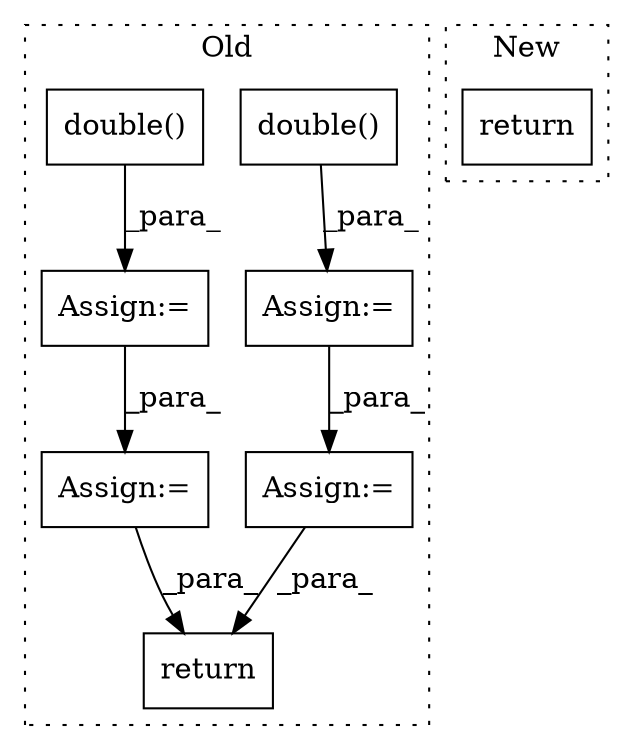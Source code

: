 digraph G {
subgraph cluster0 {
1 [label="double()" a="75" s="11106" l="22" shape="box"];
3 [label="Assign:=" a="68" s="11384" l="3" shape="box"];
4 [label="Assign:=" a="68" s="11300" l="3" shape="box"];
5 [label="return" a="93" s="11580" l="7" shape="box"];
6 [label="Assign:=" a="68" s="11422" l="3" shape="box"];
7 [label="double()" a="75" s="11153" l="22" shape="box"];
8 [label="Assign:=" a="68" s="11342" l="3" shape="box"];
label = "Old";
style="dotted";
}
subgraph cluster1 {
2 [label="return" a="93" s="12418" l="7" shape="box"];
label = "New";
style="dotted";
}
1 -> 4 [label="_para_"];
3 -> 5 [label="_para_"];
4 -> 3 [label="_para_"];
6 -> 5 [label="_para_"];
7 -> 8 [label="_para_"];
8 -> 6 [label="_para_"];
}